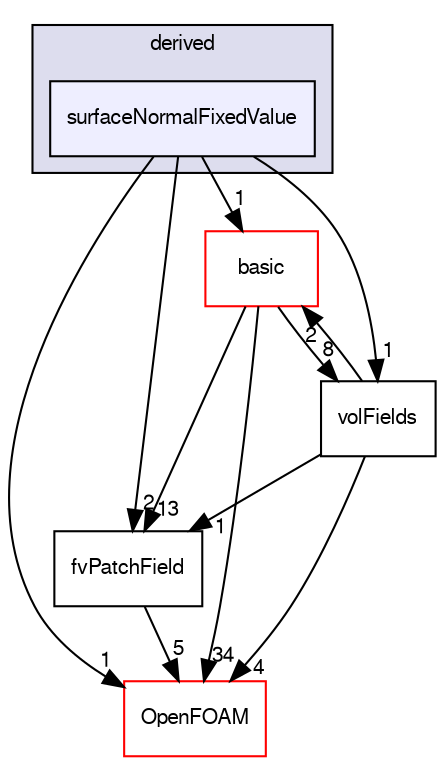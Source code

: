 digraph "src/finiteVolume/fields/fvPatchFields/derived/surfaceNormalFixedValue" {
  bgcolor=transparent;
  compound=true
  node [ fontsize="10", fontname="FreeSans"];
  edge [ labelfontsize="10", labelfontname="FreeSans"];
  subgraph clusterdir_ece9aa6b5af9a7776a75b0c1993b0910 {
    graph [ bgcolor="#ddddee", pencolor="black", label="derived" fontname="FreeSans", fontsize="10", URL="dir_ece9aa6b5af9a7776a75b0c1993b0910.html"]
  dir_1c06aa554ea03517d3c5634a3f178091 [shape=box, label="surfaceNormalFixedValue", style="filled", fillcolor="#eeeeff", pencolor="black", URL="dir_1c06aa554ea03517d3c5634a3f178091.html"];
  }
  dir_546b14c9025d30bb5b92fa069dbdd82c [shape=box label="basic" color="red" URL="dir_546b14c9025d30bb5b92fa069dbdd82c.html"];
  dir_6b9423849569a7ee618201e7cfce9eaa [shape=box label="fvPatchField" URL="dir_6b9423849569a7ee618201e7cfce9eaa.html"];
  dir_bd8bf7fa65467c460a50eacc456ce356 [shape=box label="volFields" URL="dir_bd8bf7fa65467c460a50eacc456ce356.html"];
  dir_c5473ff19b20e6ec4dfe5c310b3778a8 [shape=box label="OpenFOAM" color="red" URL="dir_c5473ff19b20e6ec4dfe5c310b3778a8.html"];
  dir_546b14c9025d30bb5b92fa069dbdd82c->dir_6b9423849569a7ee618201e7cfce9eaa [headlabel="13", labeldistance=1.5 headhref="dir_000785_000882.html"];
  dir_546b14c9025d30bb5b92fa069dbdd82c->dir_bd8bf7fa65467c460a50eacc456ce356 [headlabel="8", labeldistance=1.5 headhref="dir_000785_000903.html"];
  dir_546b14c9025d30bb5b92fa069dbdd82c->dir_c5473ff19b20e6ec4dfe5c310b3778a8 [headlabel="34", labeldistance=1.5 headhref="dir_000785_001732.html"];
  dir_6b9423849569a7ee618201e7cfce9eaa->dir_c5473ff19b20e6ec4dfe5c310b3778a8 [headlabel="5", labeldistance=1.5 headhref="dir_000882_001732.html"];
  dir_1c06aa554ea03517d3c5634a3f178091->dir_546b14c9025d30bb5b92fa069dbdd82c [headlabel="1", labeldistance=1.5 headhref="dir_000861_000785.html"];
  dir_1c06aa554ea03517d3c5634a3f178091->dir_6b9423849569a7ee618201e7cfce9eaa [headlabel="2", labeldistance=1.5 headhref="dir_000861_000882.html"];
  dir_1c06aa554ea03517d3c5634a3f178091->dir_bd8bf7fa65467c460a50eacc456ce356 [headlabel="1", labeldistance=1.5 headhref="dir_000861_000903.html"];
  dir_1c06aa554ea03517d3c5634a3f178091->dir_c5473ff19b20e6ec4dfe5c310b3778a8 [headlabel="1", labeldistance=1.5 headhref="dir_000861_001732.html"];
  dir_bd8bf7fa65467c460a50eacc456ce356->dir_546b14c9025d30bb5b92fa069dbdd82c [headlabel="2", labeldistance=1.5 headhref="dir_000903_000785.html"];
  dir_bd8bf7fa65467c460a50eacc456ce356->dir_6b9423849569a7ee618201e7cfce9eaa [headlabel="1", labeldistance=1.5 headhref="dir_000903_000882.html"];
  dir_bd8bf7fa65467c460a50eacc456ce356->dir_c5473ff19b20e6ec4dfe5c310b3778a8 [headlabel="4", labeldistance=1.5 headhref="dir_000903_001732.html"];
}

